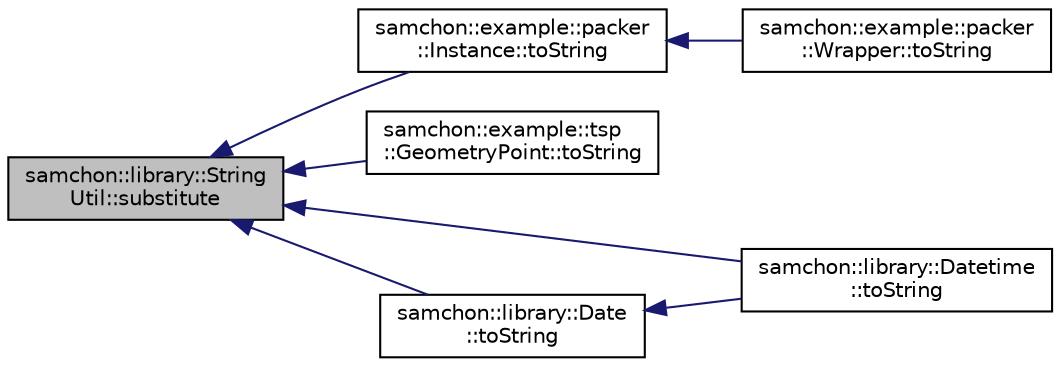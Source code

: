 digraph "samchon::library::StringUtil::substitute"
{
  edge [fontname="Helvetica",fontsize="10",labelfontname="Helvetica",labelfontsize="10"];
  node [fontname="Helvetica",fontsize="10",shape=record];
  rankdir="LR";
  Node1 [label="samchon::library::String\lUtil::substitute",height=0.2,width=0.4,color="black", fillcolor="grey75", style="filled", fontcolor="black"];
  Node1 -> Node2 [dir="back",color="midnightblue",fontsize="10",style="solid",fontname="Helvetica"];
  Node2 [label="samchon::example::packer\l::Instance::toString",height=0.2,width=0.4,color="black", fillcolor="white", style="filled",URL="$dc/d54/classsamchon_1_1example_1_1packer_1_1Instance.html#a0d2cc0903059f4c2e36d28d3725abbca",tooltip="Return a string represents the Instance. "];
  Node2 -> Node3 [dir="back",color="midnightblue",fontsize="10",style="solid",fontname="Helvetica"];
  Node3 [label="samchon::example::packer\l::Wrapper::toString",height=0.2,width=0.4,color="black", fillcolor="white", style="filled",URL="$dc/d06/classsamchon_1_1example_1_1packer_1_1Wrapper.html#a590620d794efc0ef0ba9513aea9da498",tooltip="Return a string represent the wrapper. "];
  Node1 -> Node4 [dir="back",color="midnightblue",fontsize="10",style="solid",fontname="Helvetica"];
  Node4 [label="samchon::example::tsp\l::GeometryPoint::toString",height=0.2,width=0.4,color="black", fillcolor="white", style="filled",URL="$d3/da4/classsamchon_1_1example_1_1tsp_1_1GeometryPoint.html#a457369275136240a94f1509fca2986c4",tooltip="Convert the Branch to String. "];
  Node1 -> Node5 [dir="back",color="midnightblue",fontsize="10",style="solid",fontname="Helvetica"];
  Node5 [label="samchon::library::Datetime\l::toString",height=0.2,width=0.4,color="black", fillcolor="white", style="filled",URL="$dd/de3/classsamchon_1_1library_1_1Datetime.html#a83de98aa98aa46fede4d7ca6dd8b9ec0",tooltip="Converts the Datetime to std::string. "];
  Node1 -> Node6 [dir="back",color="midnightblue",fontsize="10",style="solid",fontname="Helvetica"];
  Node6 [label="samchon::library::Date\l::toString",height=0.2,width=0.4,color="black", fillcolor="white", style="filled",URL="$da/d6b/classsamchon_1_1library_1_1Date.html#ad0b42f16a7cbcffdc12fcc5033d8d53d",tooltip="Converts the Date to std::string. "];
  Node6 -> Node5 [dir="back",color="midnightblue",fontsize="10",style="solid",fontname="Helvetica"];
}
